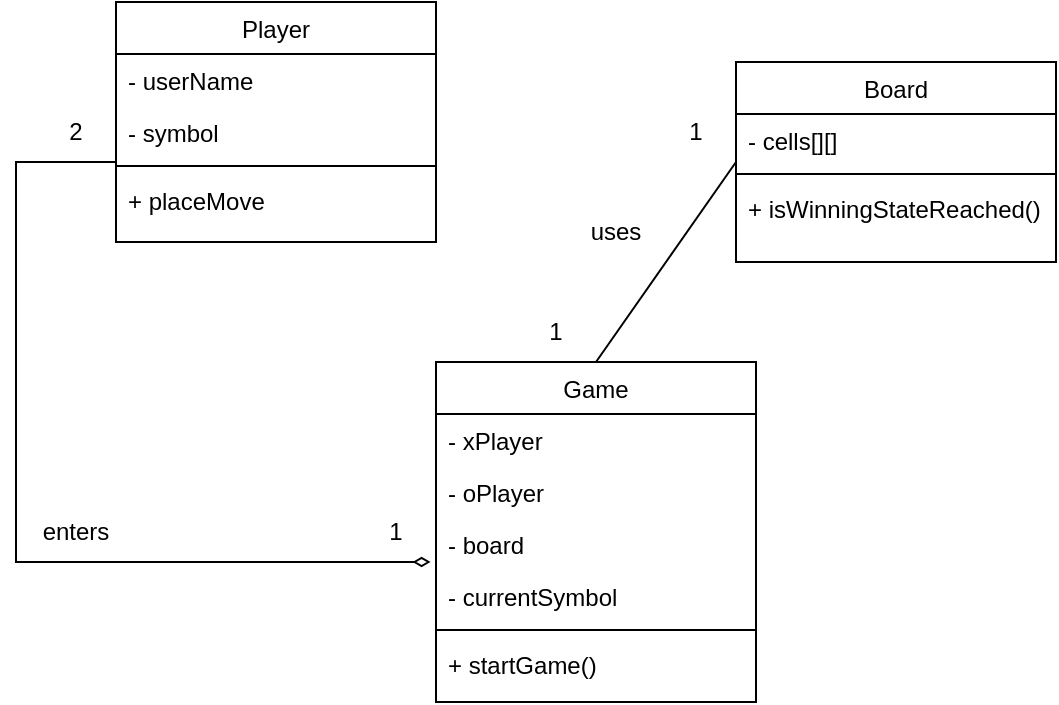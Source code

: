 <mxfile version="19.0.3" type="device"><diagram id="xCMJldDAmgfpfdNjhL4D" name="Page-1"><mxGraphModel dx="1566" dy="448" grid="1" gridSize="10" guides="1" tooltips="1" connect="1" arrows="1" fold="1" page="1" pageScale="1" pageWidth="850" pageHeight="1100" math="0" shadow="0"><root><mxCell id="0"/><mxCell id="1" parent="0"/><mxCell id="_jgQcgxKhIblrgAt93mI-8" value="Board" style="swimlane;fontStyle=0;align=center;verticalAlign=top;childLayout=stackLayout;horizontal=1;startSize=26;horizontalStack=0;resizeParent=1;resizeLast=0;collapsible=1;marginBottom=0;rounded=0;shadow=0;strokeWidth=1;" parent="1" vertex="1"><mxGeometry x="120" y="70" width="160" height="100" as="geometry"><mxRectangle x="550" y="140" width="160" height="26" as="alternateBounds"/></mxGeometry></mxCell><mxCell id="_jgQcgxKhIblrgAt93mI-9" value="- cells[][]" style="text;align=left;verticalAlign=top;spacingLeft=4;spacingRight=4;overflow=hidden;rotatable=0;points=[[0,0.5],[1,0.5]];portConstraint=eastwest;" parent="_jgQcgxKhIblrgAt93mI-8" vertex="1"><mxGeometry y="26" width="160" height="26" as="geometry"/></mxCell><mxCell id="_jgQcgxKhIblrgAt93mI-14" value="" style="line;html=1;strokeWidth=1;align=left;verticalAlign=middle;spacingTop=-1;spacingLeft=3;spacingRight=3;rotatable=0;labelPosition=right;points=[];portConstraint=eastwest;" parent="_jgQcgxKhIblrgAt93mI-8" vertex="1"><mxGeometry y="52" width="160" height="8" as="geometry"/></mxCell><mxCell id="_jgQcgxKhIblrgAt93mI-15" value="+ isWinningStateReached()" style="text;align=left;verticalAlign=top;spacingLeft=4;spacingRight=4;overflow=hidden;rotatable=0;points=[[0,0.5],[1,0.5]];portConstraint=eastwest;" parent="_jgQcgxKhIblrgAt93mI-8" vertex="1"><mxGeometry y="60" width="160" height="26" as="geometry"/></mxCell><mxCell id="_jgQcgxKhIblrgAt93mI-42" value="1" style="text;html=1;strokeColor=none;fillColor=none;align=center;verticalAlign=middle;whiteSpace=wrap;rounded=0;" parent="1" vertex="1"><mxGeometry x="80" y="90" width="40" height="30" as="geometry"/></mxCell><mxCell id="_jgQcgxKhIblrgAt93mI-49" value="" style="endArrow=none;html=1;rounded=0;exitX=0.5;exitY=0;exitDx=0;exitDy=0;entryX=1;entryY=1;entryDx=0;entryDy=0;" parent="1" source="qbXuyJKQEK4bnOSiYukL-1" target="_jgQcgxKhIblrgAt93mI-42" edge="1"><mxGeometry width="50" height="50" relative="1" as="geometry"><mxPoint x="-10" y="190" as="sourcePoint"/><mxPoint x="40" y="140" as="targetPoint"/></mxGeometry></mxCell><mxCell id="_jgQcgxKhIblrgAt93mI-50" value="Player" style="swimlane;fontStyle=0;align=center;verticalAlign=top;childLayout=stackLayout;horizontal=1;startSize=26;horizontalStack=0;resizeParent=1;resizeLast=0;collapsible=1;marginBottom=0;rounded=0;shadow=0;strokeWidth=1;" parent="1" vertex="1"><mxGeometry x="-190" y="40" width="160" height="120" as="geometry"><mxRectangle x="340" y="380" width="170" height="26" as="alternateBounds"/></mxGeometry></mxCell><mxCell id="_jgQcgxKhIblrgAt93mI-51" value="- userName" style="text;align=left;verticalAlign=top;spacingLeft=4;spacingRight=4;overflow=hidden;rotatable=0;points=[[0,0.5],[1,0.5]];portConstraint=eastwest;" parent="_jgQcgxKhIblrgAt93mI-50" vertex="1"><mxGeometry y="26" width="160" height="26" as="geometry"/></mxCell><mxCell id="qbXuyJKQEK4bnOSiYukL-13" value="- symbol" style="text;align=left;verticalAlign=top;spacingLeft=4;spacingRight=4;overflow=hidden;rotatable=0;points=[[0,0.5],[1,0.5]];portConstraint=eastwest;" vertex="1" parent="_jgQcgxKhIblrgAt93mI-50"><mxGeometry y="52" width="160" height="26" as="geometry"/></mxCell><mxCell id="_jgQcgxKhIblrgAt93mI-54" value="" style="line;html=1;strokeWidth=1;align=left;verticalAlign=middle;spacingTop=-1;spacingLeft=3;spacingRight=3;rotatable=0;labelPosition=right;points=[];portConstraint=eastwest;" parent="_jgQcgxKhIblrgAt93mI-50" vertex="1"><mxGeometry y="78" width="160" height="8" as="geometry"/></mxCell><mxCell id="_jgQcgxKhIblrgAt93mI-55" value="+ placeMove " style="text;align=left;verticalAlign=top;spacingLeft=4;spacingRight=4;overflow=hidden;rotatable=0;points=[[0,0.5],[1,0.5]];portConstraint=eastwest;" parent="_jgQcgxKhIblrgAt93mI-50" vertex="1"><mxGeometry y="86" width="160" height="26" as="geometry"/></mxCell><mxCell id="qbXuyJKQEK4bnOSiYukL-1" value="Game" style="swimlane;fontStyle=0;align=center;verticalAlign=top;childLayout=stackLayout;horizontal=1;startSize=26;horizontalStack=0;resizeParent=1;resizeLast=0;collapsible=1;marginBottom=0;rounded=0;shadow=0;strokeWidth=1;" vertex="1" parent="1"><mxGeometry x="-30" y="220" width="160" height="170" as="geometry"><mxRectangle x="550" y="140" width="160" height="26" as="alternateBounds"/></mxGeometry></mxCell><mxCell id="qbXuyJKQEK4bnOSiYukL-2" value="- xPlayer" style="text;align=left;verticalAlign=top;spacingLeft=4;spacingRight=4;overflow=hidden;rotatable=0;points=[[0,0.5],[1,0.5]];portConstraint=eastwest;" vertex="1" parent="qbXuyJKQEK4bnOSiYukL-1"><mxGeometry y="26" width="160" height="26" as="geometry"/></mxCell><mxCell id="qbXuyJKQEK4bnOSiYukL-3" value="- oPlayer" style="text;align=left;verticalAlign=top;spacingLeft=4;spacingRight=4;overflow=hidden;rotatable=0;points=[[0,0.5],[1,0.5]];portConstraint=eastwest;" vertex="1" parent="qbXuyJKQEK4bnOSiYukL-1"><mxGeometry y="52" width="160" height="26" as="geometry"/></mxCell><mxCell id="qbXuyJKQEK4bnOSiYukL-8" value="- board" style="text;align=left;verticalAlign=top;spacingLeft=4;spacingRight=4;overflow=hidden;rotatable=0;points=[[0,0.5],[1,0.5]];portConstraint=eastwest;" vertex="1" parent="qbXuyJKQEK4bnOSiYukL-1"><mxGeometry y="78" width="160" height="26" as="geometry"/></mxCell><mxCell id="qbXuyJKQEK4bnOSiYukL-9" value="- currentSymbol" style="text;align=left;verticalAlign=top;spacingLeft=4;spacingRight=4;overflow=hidden;rotatable=0;points=[[0,0.5],[1,0.5]];portConstraint=eastwest;" vertex="1" parent="qbXuyJKQEK4bnOSiYukL-1"><mxGeometry y="104" width="160" height="26" as="geometry"/></mxCell><mxCell id="qbXuyJKQEK4bnOSiYukL-4" value="" style="line;html=1;strokeWidth=1;align=left;verticalAlign=middle;spacingTop=-1;spacingLeft=3;spacingRight=3;rotatable=0;labelPosition=right;points=[];portConstraint=eastwest;" vertex="1" parent="qbXuyJKQEK4bnOSiYukL-1"><mxGeometry y="130" width="160" height="8" as="geometry"/></mxCell><mxCell id="qbXuyJKQEK4bnOSiYukL-5" value="+ startGame()" style="text;align=left;verticalAlign=top;spacingLeft=4;spacingRight=4;overflow=hidden;rotatable=0;points=[[0,0.5],[1,0.5]];portConstraint=eastwest;" vertex="1" parent="qbXuyJKQEK4bnOSiYukL-1"><mxGeometry y="138" width="160" height="26" as="geometry"/></mxCell><mxCell id="qbXuyJKQEK4bnOSiYukL-10" value="1" style="text;html=1;strokeColor=none;fillColor=none;align=center;verticalAlign=middle;whiteSpace=wrap;rounded=0;" vertex="1" parent="1"><mxGeometry x="10" y="190" width="40" height="30" as="geometry"/></mxCell><mxCell id="qbXuyJKQEK4bnOSiYukL-15" value="" style="endArrow=diamondThin;html=1;rounded=0;entryX=-0.017;entryY=0.846;entryDx=0;entryDy=0;entryPerimeter=0;endFill=0;" edge="1" parent="1" target="qbXuyJKQEK4bnOSiYukL-8"><mxGeometry width="50" height="50" relative="1" as="geometry"><mxPoint x="-190" y="120" as="sourcePoint"/><mxPoint x="120" y="270" as="targetPoint"/><Array as="points"><mxPoint x="-240" y="120"/><mxPoint x="-240" y="320"/></Array></mxGeometry></mxCell><mxCell id="qbXuyJKQEK4bnOSiYukL-16" value="1" style="text;html=1;strokeColor=none;fillColor=none;align=center;verticalAlign=middle;whiteSpace=wrap;rounded=0;" vertex="1" parent="1"><mxGeometry x="-70" y="290" width="40" height="30" as="geometry"/></mxCell><mxCell id="qbXuyJKQEK4bnOSiYukL-17" value="2" style="text;html=1;strokeColor=none;fillColor=none;align=center;verticalAlign=middle;whiteSpace=wrap;rounded=0;" vertex="1" parent="1"><mxGeometry x="-230" y="90" width="40" height="30" as="geometry"/></mxCell><mxCell id="qbXuyJKQEK4bnOSiYukL-18" value="enters" style="text;html=1;strokeColor=none;fillColor=none;align=center;verticalAlign=middle;whiteSpace=wrap;rounded=0;" vertex="1" parent="1"><mxGeometry x="-240" y="290" width="60" height="30" as="geometry"/></mxCell><mxCell id="qbXuyJKQEK4bnOSiYukL-19" value="uses" style="text;html=1;strokeColor=none;fillColor=none;align=center;verticalAlign=middle;whiteSpace=wrap;rounded=0;" vertex="1" parent="1"><mxGeometry x="30" y="140" width="60" height="30" as="geometry"/></mxCell></root></mxGraphModel></diagram></mxfile>